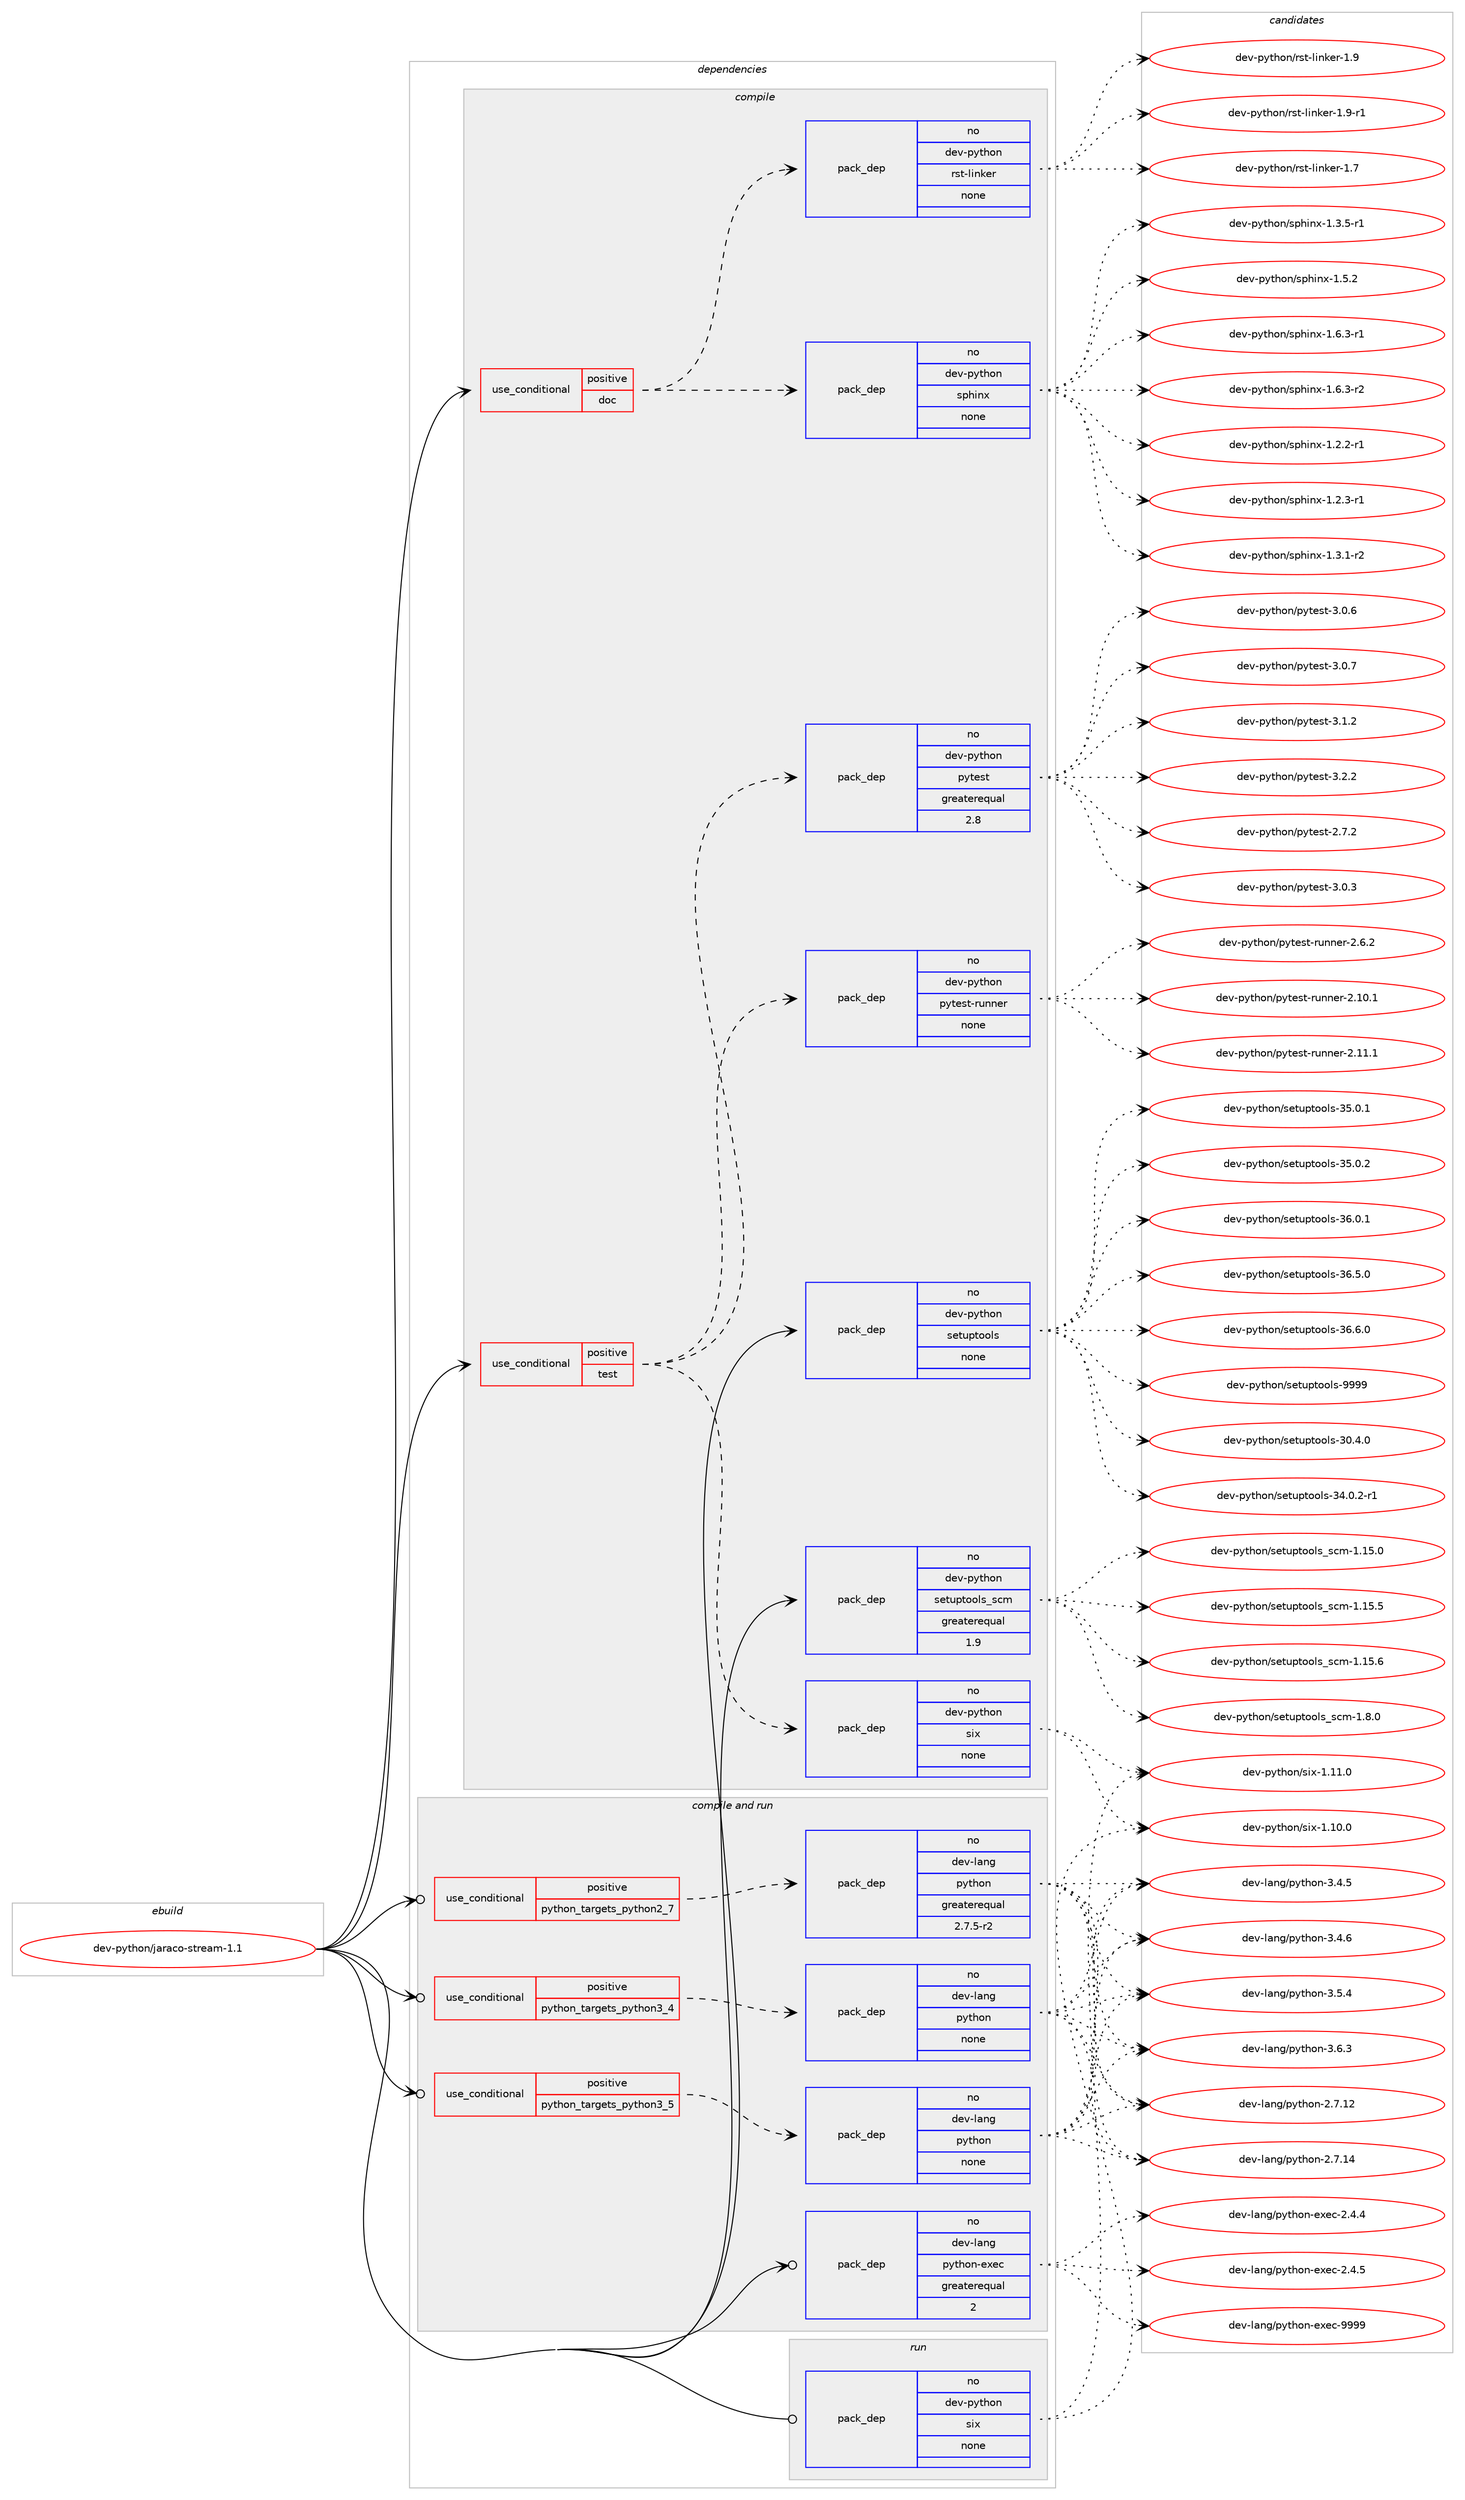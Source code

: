digraph prolog {

# *************
# Graph options
# *************

newrank=true;
concentrate=true;
compound=true;
graph [rankdir=LR,fontname=Helvetica,fontsize=10,ranksep=1.5];#, ranksep=2.5, nodesep=0.2];
edge  [arrowhead=vee];
node  [fontname=Helvetica,fontsize=10];

# **********
# The ebuild
# **********

subgraph cluster_leftcol {
color=gray;
rank=same;
label=<<i>ebuild</i>>;
id [label="dev-python/jaraco-stream-1.1", color=red, width=4, href="../dev-python/jaraco-stream-1.1.svg"];
}

# ****************
# The dependencies
# ****************

subgraph cluster_midcol {
color=gray;
label=<<i>dependencies</i>>;
subgraph cluster_compile {
fillcolor="#eeeeee";
style=filled;
label=<<i>compile</i>>;
subgraph cond34322 {
dependency162477 [label=<<TABLE BORDER="0" CELLBORDER="1" CELLSPACING="0" CELLPADDING="4"><TR><TD ROWSPAN="3" CELLPADDING="10">use_conditional</TD></TR><TR><TD>positive</TD></TR><TR><TD>doc</TD></TR></TABLE>>, shape=none, color=red];
subgraph pack124303 {
dependency162478 [label=<<TABLE BORDER="0" CELLBORDER="1" CELLSPACING="0" CELLPADDING="4" WIDTH="220"><TR><TD ROWSPAN="6" CELLPADDING="30">pack_dep</TD></TR><TR><TD WIDTH="110">no</TD></TR><TR><TD>dev-python</TD></TR><TR><TD>sphinx</TD></TR><TR><TD>none</TD></TR><TR><TD></TD></TR></TABLE>>, shape=none, color=blue];
}
dependency162477:e -> dependency162478:w [weight=20,style="dashed",arrowhead="vee"];
subgraph pack124304 {
dependency162479 [label=<<TABLE BORDER="0" CELLBORDER="1" CELLSPACING="0" CELLPADDING="4" WIDTH="220"><TR><TD ROWSPAN="6" CELLPADDING="30">pack_dep</TD></TR><TR><TD WIDTH="110">no</TD></TR><TR><TD>dev-python</TD></TR><TR><TD>rst-linker</TD></TR><TR><TD>none</TD></TR><TR><TD></TD></TR></TABLE>>, shape=none, color=blue];
}
dependency162477:e -> dependency162479:w [weight=20,style="dashed",arrowhead="vee"];
}
id:e -> dependency162477:w [weight=20,style="solid",arrowhead="vee"];
subgraph cond34323 {
dependency162480 [label=<<TABLE BORDER="0" CELLBORDER="1" CELLSPACING="0" CELLPADDING="4"><TR><TD ROWSPAN="3" CELLPADDING="10">use_conditional</TD></TR><TR><TD>positive</TD></TR><TR><TD>test</TD></TR></TABLE>>, shape=none, color=red];
subgraph pack124305 {
dependency162481 [label=<<TABLE BORDER="0" CELLBORDER="1" CELLSPACING="0" CELLPADDING="4" WIDTH="220"><TR><TD ROWSPAN="6" CELLPADDING="30">pack_dep</TD></TR><TR><TD WIDTH="110">no</TD></TR><TR><TD>dev-python</TD></TR><TR><TD>six</TD></TR><TR><TD>none</TD></TR><TR><TD></TD></TR></TABLE>>, shape=none, color=blue];
}
dependency162480:e -> dependency162481:w [weight=20,style="dashed",arrowhead="vee"];
subgraph pack124306 {
dependency162482 [label=<<TABLE BORDER="0" CELLBORDER="1" CELLSPACING="0" CELLPADDING="4" WIDTH="220"><TR><TD ROWSPAN="6" CELLPADDING="30">pack_dep</TD></TR><TR><TD WIDTH="110">no</TD></TR><TR><TD>dev-python</TD></TR><TR><TD>pytest</TD></TR><TR><TD>greaterequal</TD></TR><TR><TD>2.8</TD></TR></TABLE>>, shape=none, color=blue];
}
dependency162480:e -> dependency162482:w [weight=20,style="dashed",arrowhead="vee"];
subgraph pack124307 {
dependency162483 [label=<<TABLE BORDER="0" CELLBORDER="1" CELLSPACING="0" CELLPADDING="4" WIDTH="220"><TR><TD ROWSPAN="6" CELLPADDING="30">pack_dep</TD></TR><TR><TD WIDTH="110">no</TD></TR><TR><TD>dev-python</TD></TR><TR><TD>pytest-runner</TD></TR><TR><TD>none</TD></TR><TR><TD></TD></TR></TABLE>>, shape=none, color=blue];
}
dependency162480:e -> dependency162483:w [weight=20,style="dashed",arrowhead="vee"];
}
id:e -> dependency162480:w [weight=20,style="solid",arrowhead="vee"];
subgraph pack124308 {
dependency162484 [label=<<TABLE BORDER="0" CELLBORDER="1" CELLSPACING="0" CELLPADDING="4" WIDTH="220"><TR><TD ROWSPAN="6" CELLPADDING="30">pack_dep</TD></TR><TR><TD WIDTH="110">no</TD></TR><TR><TD>dev-python</TD></TR><TR><TD>setuptools</TD></TR><TR><TD>none</TD></TR><TR><TD></TD></TR></TABLE>>, shape=none, color=blue];
}
id:e -> dependency162484:w [weight=20,style="solid",arrowhead="vee"];
subgraph pack124309 {
dependency162485 [label=<<TABLE BORDER="0" CELLBORDER="1" CELLSPACING="0" CELLPADDING="4" WIDTH="220"><TR><TD ROWSPAN="6" CELLPADDING="30">pack_dep</TD></TR><TR><TD WIDTH="110">no</TD></TR><TR><TD>dev-python</TD></TR><TR><TD>setuptools_scm</TD></TR><TR><TD>greaterequal</TD></TR><TR><TD>1.9</TD></TR></TABLE>>, shape=none, color=blue];
}
id:e -> dependency162485:w [weight=20,style="solid",arrowhead="vee"];
}
subgraph cluster_compileandrun {
fillcolor="#eeeeee";
style=filled;
label=<<i>compile and run</i>>;
subgraph cond34324 {
dependency162486 [label=<<TABLE BORDER="0" CELLBORDER="1" CELLSPACING="0" CELLPADDING="4"><TR><TD ROWSPAN="3" CELLPADDING="10">use_conditional</TD></TR><TR><TD>positive</TD></TR><TR><TD>python_targets_python2_7</TD></TR></TABLE>>, shape=none, color=red];
subgraph pack124310 {
dependency162487 [label=<<TABLE BORDER="0" CELLBORDER="1" CELLSPACING="0" CELLPADDING="4" WIDTH="220"><TR><TD ROWSPAN="6" CELLPADDING="30">pack_dep</TD></TR><TR><TD WIDTH="110">no</TD></TR><TR><TD>dev-lang</TD></TR><TR><TD>python</TD></TR><TR><TD>greaterequal</TD></TR><TR><TD>2.7.5-r2</TD></TR></TABLE>>, shape=none, color=blue];
}
dependency162486:e -> dependency162487:w [weight=20,style="dashed",arrowhead="vee"];
}
id:e -> dependency162486:w [weight=20,style="solid",arrowhead="odotvee"];
subgraph cond34325 {
dependency162488 [label=<<TABLE BORDER="0" CELLBORDER="1" CELLSPACING="0" CELLPADDING="4"><TR><TD ROWSPAN="3" CELLPADDING="10">use_conditional</TD></TR><TR><TD>positive</TD></TR><TR><TD>python_targets_python3_4</TD></TR></TABLE>>, shape=none, color=red];
subgraph pack124311 {
dependency162489 [label=<<TABLE BORDER="0" CELLBORDER="1" CELLSPACING="0" CELLPADDING="4" WIDTH="220"><TR><TD ROWSPAN="6" CELLPADDING="30">pack_dep</TD></TR><TR><TD WIDTH="110">no</TD></TR><TR><TD>dev-lang</TD></TR><TR><TD>python</TD></TR><TR><TD>none</TD></TR><TR><TD></TD></TR></TABLE>>, shape=none, color=blue];
}
dependency162488:e -> dependency162489:w [weight=20,style="dashed",arrowhead="vee"];
}
id:e -> dependency162488:w [weight=20,style="solid",arrowhead="odotvee"];
subgraph cond34326 {
dependency162490 [label=<<TABLE BORDER="0" CELLBORDER="1" CELLSPACING="0" CELLPADDING="4"><TR><TD ROWSPAN="3" CELLPADDING="10">use_conditional</TD></TR><TR><TD>positive</TD></TR><TR><TD>python_targets_python3_5</TD></TR></TABLE>>, shape=none, color=red];
subgraph pack124312 {
dependency162491 [label=<<TABLE BORDER="0" CELLBORDER="1" CELLSPACING="0" CELLPADDING="4" WIDTH="220"><TR><TD ROWSPAN="6" CELLPADDING="30">pack_dep</TD></TR><TR><TD WIDTH="110">no</TD></TR><TR><TD>dev-lang</TD></TR><TR><TD>python</TD></TR><TR><TD>none</TD></TR><TR><TD></TD></TR></TABLE>>, shape=none, color=blue];
}
dependency162490:e -> dependency162491:w [weight=20,style="dashed",arrowhead="vee"];
}
id:e -> dependency162490:w [weight=20,style="solid",arrowhead="odotvee"];
subgraph pack124313 {
dependency162492 [label=<<TABLE BORDER="0" CELLBORDER="1" CELLSPACING="0" CELLPADDING="4" WIDTH="220"><TR><TD ROWSPAN="6" CELLPADDING="30">pack_dep</TD></TR><TR><TD WIDTH="110">no</TD></TR><TR><TD>dev-lang</TD></TR><TR><TD>python-exec</TD></TR><TR><TD>greaterequal</TD></TR><TR><TD>2</TD></TR></TABLE>>, shape=none, color=blue];
}
id:e -> dependency162492:w [weight=20,style="solid",arrowhead="odotvee"];
}
subgraph cluster_run {
fillcolor="#eeeeee";
style=filled;
label=<<i>run</i>>;
subgraph pack124314 {
dependency162493 [label=<<TABLE BORDER="0" CELLBORDER="1" CELLSPACING="0" CELLPADDING="4" WIDTH="220"><TR><TD ROWSPAN="6" CELLPADDING="30">pack_dep</TD></TR><TR><TD WIDTH="110">no</TD></TR><TR><TD>dev-python</TD></TR><TR><TD>six</TD></TR><TR><TD>none</TD></TR><TR><TD></TD></TR></TABLE>>, shape=none, color=blue];
}
id:e -> dependency162493:w [weight=20,style="solid",arrowhead="odot"];
}
}

# **************
# The candidates
# **************

subgraph cluster_choices {
rank=same;
color=gray;
label=<<i>candidates</i>>;

subgraph choice124303 {
color=black;
nodesep=1;
choice10010111845112121116104111110471151121041051101204549465046504511449 [label="dev-python/sphinx-1.2.2-r1", color=red, width=4,href="../dev-python/sphinx-1.2.2-r1.svg"];
choice10010111845112121116104111110471151121041051101204549465046514511449 [label="dev-python/sphinx-1.2.3-r1", color=red, width=4,href="../dev-python/sphinx-1.2.3-r1.svg"];
choice10010111845112121116104111110471151121041051101204549465146494511450 [label="dev-python/sphinx-1.3.1-r2", color=red, width=4,href="../dev-python/sphinx-1.3.1-r2.svg"];
choice10010111845112121116104111110471151121041051101204549465146534511449 [label="dev-python/sphinx-1.3.5-r1", color=red, width=4,href="../dev-python/sphinx-1.3.5-r1.svg"];
choice1001011184511212111610411111047115112104105110120454946534650 [label="dev-python/sphinx-1.5.2", color=red, width=4,href="../dev-python/sphinx-1.5.2.svg"];
choice10010111845112121116104111110471151121041051101204549465446514511449 [label="dev-python/sphinx-1.6.3-r1", color=red, width=4,href="../dev-python/sphinx-1.6.3-r1.svg"];
choice10010111845112121116104111110471151121041051101204549465446514511450 [label="dev-python/sphinx-1.6.3-r2", color=red, width=4,href="../dev-python/sphinx-1.6.3-r2.svg"];
dependency162478:e -> choice10010111845112121116104111110471151121041051101204549465046504511449:w [style=dotted,weight="100"];
dependency162478:e -> choice10010111845112121116104111110471151121041051101204549465046514511449:w [style=dotted,weight="100"];
dependency162478:e -> choice10010111845112121116104111110471151121041051101204549465146494511450:w [style=dotted,weight="100"];
dependency162478:e -> choice10010111845112121116104111110471151121041051101204549465146534511449:w [style=dotted,weight="100"];
dependency162478:e -> choice1001011184511212111610411111047115112104105110120454946534650:w [style=dotted,weight="100"];
dependency162478:e -> choice10010111845112121116104111110471151121041051101204549465446514511449:w [style=dotted,weight="100"];
dependency162478:e -> choice10010111845112121116104111110471151121041051101204549465446514511450:w [style=dotted,weight="100"];
}
subgraph choice124304 {
color=black;
nodesep=1;
choice10010111845112121116104111110471141151164510810511010710111445494655 [label="dev-python/rst-linker-1.7", color=red, width=4,href="../dev-python/rst-linker-1.7.svg"];
choice10010111845112121116104111110471141151164510810511010710111445494657 [label="dev-python/rst-linker-1.9", color=red, width=4,href="../dev-python/rst-linker-1.9.svg"];
choice100101118451121211161041111104711411511645108105110107101114454946574511449 [label="dev-python/rst-linker-1.9-r1", color=red, width=4,href="../dev-python/rst-linker-1.9-r1.svg"];
dependency162479:e -> choice10010111845112121116104111110471141151164510810511010710111445494655:w [style=dotted,weight="100"];
dependency162479:e -> choice10010111845112121116104111110471141151164510810511010710111445494657:w [style=dotted,weight="100"];
dependency162479:e -> choice100101118451121211161041111104711411511645108105110107101114454946574511449:w [style=dotted,weight="100"];
}
subgraph choice124305 {
color=black;
nodesep=1;
choice100101118451121211161041111104711510512045494649484648 [label="dev-python/six-1.10.0", color=red, width=4,href="../dev-python/six-1.10.0.svg"];
choice100101118451121211161041111104711510512045494649494648 [label="dev-python/six-1.11.0", color=red, width=4,href="../dev-python/six-1.11.0.svg"];
dependency162481:e -> choice100101118451121211161041111104711510512045494649484648:w [style=dotted,weight="100"];
dependency162481:e -> choice100101118451121211161041111104711510512045494649494648:w [style=dotted,weight="100"];
}
subgraph choice124306 {
color=black;
nodesep=1;
choice1001011184511212111610411111047112121116101115116455046554650 [label="dev-python/pytest-2.7.2", color=red, width=4,href="../dev-python/pytest-2.7.2.svg"];
choice1001011184511212111610411111047112121116101115116455146484651 [label="dev-python/pytest-3.0.3", color=red, width=4,href="../dev-python/pytest-3.0.3.svg"];
choice1001011184511212111610411111047112121116101115116455146484654 [label="dev-python/pytest-3.0.6", color=red, width=4,href="../dev-python/pytest-3.0.6.svg"];
choice1001011184511212111610411111047112121116101115116455146484655 [label="dev-python/pytest-3.0.7", color=red, width=4,href="../dev-python/pytest-3.0.7.svg"];
choice1001011184511212111610411111047112121116101115116455146494650 [label="dev-python/pytest-3.1.2", color=red, width=4,href="../dev-python/pytest-3.1.2.svg"];
choice1001011184511212111610411111047112121116101115116455146504650 [label="dev-python/pytest-3.2.2", color=red, width=4,href="../dev-python/pytest-3.2.2.svg"];
dependency162482:e -> choice1001011184511212111610411111047112121116101115116455046554650:w [style=dotted,weight="100"];
dependency162482:e -> choice1001011184511212111610411111047112121116101115116455146484651:w [style=dotted,weight="100"];
dependency162482:e -> choice1001011184511212111610411111047112121116101115116455146484654:w [style=dotted,weight="100"];
dependency162482:e -> choice1001011184511212111610411111047112121116101115116455146484655:w [style=dotted,weight="100"];
dependency162482:e -> choice1001011184511212111610411111047112121116101115116455146494650:w [style=dotted,weight="100"];
dependency162482:e -> choice1001011184511212111610411111047112121116101115116455146504650:w [style=dotted,weight="100"];
}
subgraph choice124307 {
color=black;
nodesep=1;
choice10010111845112121116104111110471121211161011151164511411711011010111445504649484649 [label="dev-python/pytest-runner-2.10.1", color=red, width=4,href="../dev-python/pytest-runner-2.10.1.svg"];
choice10010111845112121116104111110471121211161011151164511411711011010111445504649494649 [label="dev-python/pytest-runner-2.11.1", color=red, width=4,href="../dev-python/pytest-runner-2.11.1.svg"];
choice100101118451121211161041111104711212111610111511645114117110110101114455046544650 [label="dev-python/pytest-runner-2.6.2", color=red, width=4,href="../dev-python/pytest-runner-2.6.2.svg"];
dependency162483:e -> choice10010111845112121116104111110471121211161011151164511411711011010111445504649484649:w [style=dotted,weight="100"];
dependency162483:e -> choice10010111845112121116104111110471121211161011151164511411711011010111445504649494649:w [style=dotted,weight="100"];
dependency162483:e -> choice100101118451121211161041111104711212111610111511645114117110110101114455046544650:w [style=dotted,weight="100"];
}
subgraph choice124308 {
color=black;
nodesep=1;
choice100101118451121211161041111104711510111611711211611111110811545514846524648 [label="dev-python/setuptools-30.4.0", color=red, width=4,href="../dev-python/setuptools-30.4.0.svg"];
choice1001011184511212111610411111047115101116117112116111111108115455152464846504511449 [label="dev-python/setuptools-34.0.2-r1", color=red, width=4,href="../dev-python/setuptools-34.0.2-r1.svg"];
choice100101118451121211161041111104711510111611711211611111110811545515346484649 [label="dev-python/setuptools-35.0.1", color=red, width=4,href="../dev-python/setuptools-35.0.1.svg"];
choice100101118451121211161041111104711510111611711211611111110811545515346484650 [label="dev-python/setuptools-35.0.2", color=red, width=4,href="../dev-python/setuptools-35.0.2.svg"];
choice100101118451121211161041111104711510111611711211611111110811545515446484649 [label="dev-python/setuptools-36.0.1", color=red, width=4,href="../dev-python/setuptools-36.0.1.svg"];
choice100101118451121211161041111104711510111611711211611111110811545515446534648 [label="dev-python/setuptools-36.5.0", color=red, width=4,href="../dev-python/setuptools-36.5.0.svg"];
choice100101118451121211161041111104711510111611711211611111110811545515446544648 [label="dev-python/setuptools-36.6.0", color=red, width=4,href="../dev-python/setuptools-36.6.0.svg"];
choice10010111845112121116104111110471151011161171121161111111081154557575757 [label="dev-python/setuptools-9999", color=red, width=4,href="../dev-python/setuptools-9999.svg"];
dependency162484:e -> choice100101118451121211161041111104711510111611711211611111110811545514846524648:w [style=dotted,weight="100"];
dependency162484:e -> choice1001011184511212111610411111047115101116117112116111111108115455152464846504511449:w [style=dotted,weight="100"];
dependency162484:e -> choice100101118451121211161041111104711510111611711211611111110811545515346484649:w [style=dotted,weight="100"];
dependency162484:e -> choice100101118451121211161041111104711510111611711211611111110811545515346484650:w [style=dotted,weight="100"];
dependency162484:e -> choice100101118451121211161041111104711510111611711211611111110811545515446484649:w [style=dotted,weight="100"];
dependency162484:e -> choice100101118451121211161041111104711510111611711211611111110811545515446534648:w [style=dotted,weight="100"];
dependency162484:e -> choice100101118451121211161041111104711510111611711211611111110811545515446544648:w [style=dotted,weight="100"];
dependency162484:e -> choice10010111845112121116104111110471151011161171121161111111081154557575757:w [style=dotted,weight="100"];
}
subgraph choice124309 {
color=black;
nodesep=1;
choice1001011184511212111610411111047115101116117112116111111108115951159910945494649534648 [label="dev-python/setuptools_scm-1.15.0", color=red, width=4,href="../dev-python/setuptools_scm-1.15.0.svg"];
choice1001011184511212111610411111047115101116117112116111111108115951159910945494649534653 [label="dev-python/setuptools_scm-1.15.5", color=red, width=4,href="../dev-python/setuptools_scm-1.15.5.svg"];
choice1001011184511212111610411111047115101116117112116111111108115951159910945494649534654 [label="dev-python/setuptools_scm-1.15.6", color=red, width=4,href="../dev-python/setuptools_scm-1.15.6.svg"];
choice10010111845112121116104111110471151011161171121161111111081159511599109454946564648 [label="dev-python/setuptools_scm-1.8.0", color=red, width=4,href="../dev-python/setuptools_scm-1.8.0.svg"];
dependency162485:e -> choice1001011184511212111610411111047115101116117112116111111108115951159910945494649534648:w [style=dotted,weight="100"];
dependency162485:e -> choice1001011184511212111610411111047115101116117112116111111108115951159910945494649534653:w [style=dotted,weight="100"];
dependency162485:e -> choice1001011184511212111610411111047115101116117112116111111108115951159910945494649534654:w [style=dotted,weight="100"];
dependency162485:e -> choice10010111845112121116104111110471151011161171121161111111081159511599109454946564648:w [style=dotted,weight="100"];
}
subgraph choice124310 {
color=black;
nodesep=1;
choice10010111845108971101034711212111610411111045504655464950 [label="dev-lang/python-2.7.12", color=red, width=4,href="../dev-lang/python-2.7.12.svg"];
choice10010111845108971101034711212111610411111045504655464952 [label="dev-lang/python-2.7.14", color=red, width=4,href="../dev-lang/python-2.7.14.svg"];
choice100101118451089711010347112121116104111110455146524653 [label="dev-lang/python-3.4.5", color=red, width=4,href="../dev-lang/python-3.4.5.svg"];
choice100101118451089711010347112121116104111110455146524654 [label="dev-lang/python-3.4.6", color=red, width=4,href="../dev-lang/python-3.4.6.svg"];
choice100101118451089711010347112121116104111110455146534652 [label="dev-lang/python-3.5.4", color=red, width=4,href="../dev-lang/python-3.5.4.svg"];
choice100101118451089711010347112121116104111110455146544651 [label="dev-lang/python-3.6.3", color=red, width=4,href="../dev-lang/python-3.6.3.svg"];
dependency162487:e -> choice10010111845108971101034711212111610411111045504655464950:w [style=dotted,weight="100"];
dependency162487:e -> choice10010111845108971101034711212111610411111045504655464952:w [style=dotted,weight="100"];
dependency162487:e -> choice100101118451089711010347112121116104111110455146524653:w [style=dotted,weight="100"];
dependency162487:e -> choice100101118451089711010347112121116104111110455146524654:w [style=dotted,weight="100"];
dependency162487:e -> choice100101118451089711010347112121116104111110455146534652:w [style=dotted,weight="100"];
dependency162487:e -> choice100101118451089711010347112121116104111110455146544651:w [style=dotted,weight="100"];
}
subgraph choice124311 {
color=black;
nodesep=1;
choice10010111845108971101034711212111610411111045504655464950 [label="dev-lang/python-2.7.12", color=red, width=4,href="../dev-lang/python-2.7.12.svg"];
choice10010111845108971101034711212111610411111045504655464952 [label="dev-lang/python-2.7.14", color=red, width=4,href="../dev-lang/python-2.7.14.svg"];
choice100101118451089711010347112121116104111110455146524653 [label="dev-lang/python-3.4.5", color=red, width=4,href="../dev-lang/python-3.4.5.svg"];
choice100101118451089711010347112121116104111110455146524654 [label="dev-lang/python-3.4.6", color=red, width=4,href="../dev-lang/python-3.4.6.svg"];
choice100101118451089711010347112121116104111110455146534652 [label="dev-lang/python-3.5.4", color=red, width=4,href="../dev-lang/python-3.5.4.svg"];
choice100101118451089711010347112121116104111110455146544651 [label="dev-lang/python-3.6.3", color=red, width=4,href="../dev-lang/python-3.6.3.svg"];
dependency162489:e -> choice10010111845108971101034711212111610411111045504655464950:w [style=dotted,weight="100"];
dependency162489:e -> choice10010111845108971101034711212111610411111045504655464952:w [style=dotted,weight="100"];
dependency162489:e -> choice100101118451089711010347112121116104111110455146524653:w [style=dotted,weight="100"];
dependency162489:e -> choice100101118451089711010347112121116104111110455146524654:w [style=dotted,weight="100"];
dependency162489:e -> choice100101118451089711010347112121116104111110455146534652:w [style=dotted,weight="100"];
dependency162489:e -> choice100101118451089711010347112121116104111110455146544651:w [style=dotted,weight="100"];
}
subgraph choice124312 {
color=black;
nodesep=1;
choice10010111845108971101034711212111610411111045504655464950 [label="dev-lang/python-2.7.12", color=red, width=4,href="../dev-lang/python-2.7.12.svg"];
choice10010111845108971101034711212111610411111045504655464952 [label="dev-lang/python-2.7.14", color=red, width=4,href="../dev-lang/python-2.7.14.svg"];
choice100101118451089711010347112121116104111110455146524653 [label="dev-lang/python-3.4.5", color=red, width=4,href="../dev-lang/python-3.4.5.svg"];
choice100101118451089711010347112121116104111110455146524654 [label="dev-lang/python-3.4.6", color=red, width=4,href="../dev-lang/python-3.4.6.svg"];
choice100101118451089711010347112121116104111110455146534652 [label="dev-lang/python-3.5.4", color=red, width=4,href="../dev-lang/python-3.5.4.svg"];
choice100101118451089711010347112121116104111110455146544651 [label="dev-lang/python-3.6.3", color=red, width=4,href="../dev-lang/python-3.6.3.svg"];
dependency162491:e -> choice10010111845108971101034711212111610411111045504655464950:w [style=dotted,weight="100"];
dependency162491:e -> choice10010111845108971101034711212111610411111045504655464952:w [style=dotted,weight="100"];
dependency162491:e -> choice100101118451089711010347112121116104111110455146524653:w [style=dotted,weight="100"];
dependency162491:e -> choice100101118451089711010347112121116104111110455146524654:w [style=dotted,weight="100"];
dependency162491:e -> choice100101118451089711010347112121116104111110455146534652:w [style=dotted,weight="100"];
dependency162491:e -> choice100101118451089711010347112121116104111110455146544651:w [style=dotted,weight="100"];
}
subgraph choice124313 {
color=black;
nodesep=1;
choice1001011184510897110103471121211161041111104510112010199455046524652 [label="dev-lang/python-exec-2.4.4", color=red, width=4,href="../dev-lang/python-exec-2.4.4.svg"];
choice1001011184510897110103471121211161041111104510112010199455046524653 [label="dev-lang/python-exec-2.4.5", color=red, width=4,href="../dev-lang/python-exec-2.4.5.svg"];
choice10010111845108971101034711212111610411111045101120101994557575757 [label="dev-lang/python-exec-9999", color=red, width=4,href="../dev-lang/python-exec-9999.svg"];
dependency162492:e -> choice1001011184510897110103471121211161041111104510112010199455046524652:w [style=dotted,weight="100"];
dependency162492:e -> choice1001011184510897110103471121211161041111104510112010199455046524653:w [style=dotted,weight="100"];
dependency162492:e -> choice10010111845108971101034711212111610411111045101120101994557575757:w [style=dotted,weight="100"];
}
subgraph choice124314 {
color=black;
nodesep=1;
choice100101118451121211161041111104711510512045494649484648 [label="dev-python/six-1.10.0", color=red, width=4,href="../dev-python/six-1.10.0.svg"];
choice100101118451121211161041111104711510512045494649494648 [label="dev-python/six-1.11.0", color=red, width=4,href="../dev-python/six-1.11.0.svg"];
dependency162493:e -> choice100101118451121211161041111104711510512045494649484648:w [style=dotted,weight="100"];
dependency162493:e -> choice100101118451121211161041111104711510512045494649494648:w [style=dotted,weight="100"];
}
}

}
